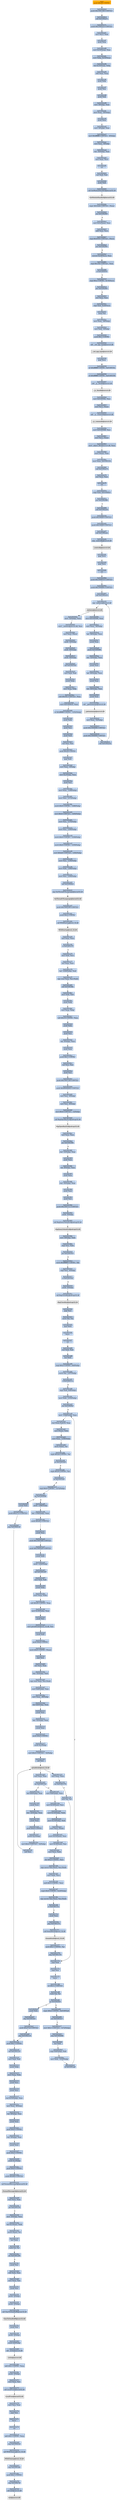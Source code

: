 digraph G {
node[shape=rectangle,style=filled,fillcolor=lightsteelblue,color=lightsteelblue]
bgcolor="transparent"
a0x010028c6pushl_0x28UINT8[label="start\npushl $0x28<UINT8>",color="lightgrey",fillcolor="orange"];
a0x010028c8pushl_0x1001160UINT32[label="0x010028c8\npushl $0x1001160<UINT32>"];
a0x010028cdcall_0x01002a7c[label="0x010028cd\ncall 0x01002a7c"];
a0x01002a7cpushl_0x1002aceUINT32[label="0x01002a7c\npushl $0x1002ace<UINT32>"];
a0x01002a81movl_fs_0_eax[label="0x01002a81\nmovl %fs:0, %eax"];
a0x01002a87pushl_eax[label="0x01002a87\npushl %eax"];
a0x01002a88movl_0x10esp__eax[label="0x01002a88\nmovl 0x10(%esp), %eax"];
a0x01002a8cmovl_ebp_0x10esp_[label="0x01002a8c\nmovl %ebp, 0x10(%esp)"];
a0x01002a90leal_0x10esp__ebp[label="0x01002a90\nleal 0x10(%esp), %ebp"];
a0x01002a94subl_eax_esp[label="0x01002a94\nsubl %eax, %esp"];
a0x01002a96pushl_ebx[label="0x01002a96\npushl %ebx"];
a0x01002a97pushl_esi[label="0x01002a97\npushl %esi"];
a0x01002a98pushl_edi[label="0x01002a98\npushl %edi"];
a0x01002a99movl__8ebp__eax[label="0x01002a99\nmovl -8(%ebp), %eax"];
a0x01002a9cmovl_esp__24ebp_[label="0x01002a9c\nmovl %esp, -24(%ebp)"];
a0x01002a9fpushl_eax[label="0x01002a9f\npushl %eax"];
a0x01002aa0movl__4ebp__eax[label="0x01002aa0\nmovl -4(%ebp), %eax"];
a0x01002aa3movl_0xffffffffUINT32__4ebp_[label="0x01002aa3\nmovl $0xffffffff<UINT32>, -4(%ebp)"];
a0x01002aaamovl_eax__8ebp_[label="0x01002aaa\nmovl %eax, -8(%ebp)"];
a0x01002aadleal__16ebp__eax[label="0x01002aad\nleal -16(%ebp), %eax"];
a0x01002ab0movl_eax_fs_0[label="0x01002ab0\nmovl %eax, %fs:0"];
a0x01002ab6ret[label="0x01002ab6\nret"];
a0x010028d2xorl_edi_edi[label="0x010028d2\nxorl %edi, %edi"];
a0x010028d4pushl_edi[label="0x010028d4\npushl %edi"];
a0x010028d5call_GetModuleHandleA_kernel32_dll[label="0x010028d5\ncall GetModuleHandleA@kernel32.dll"];
GetModuleHandleA_kernel32_dll[label="GetModuleHandleA@kernel32.dll",color="lightgrey",fillcolor="lightgrey"];
a0x010028dbcmpw_0x5a4dUINT16_eax_[label="0x010028db\ncmpw $0x5a4d<UINT16>, (%eax)"];
a0x010028e0jne_0x01002901[label="0x010028e0\njne 0x01002901"];
a0x010028e2movl_0x3ceax__ecx[label="0x010028e2\nmovl 0x3c(%eax), %ecx"];
a0x010028e5addl_eax_ecx[label="0x010028e5\naddl %eax, %ecx"];
a0x010028e7cmpl_0x4550UINT32_ecx_[label="0x010028e7\ncmpl $0x4550<UINT32>, (%ecx)"];
a0x010028edjne_0x01002901[label="0x010028ed\njne 0x01002901"];
a0x010028efmovzwl_0x18ecx__eax[label="0x010028ef\nmovzwl 0x18(%ecx), %eax"];
a0x010028f3cmpl_0x10bUINT32_eax[label="0x010028f3\ncmpl $0x10b<UINT32>, %eax"];
a0x010028f8je_0x01002919[label="0x010028f8\nje 0x01002919"];
a0x01002919cmpl_0xeUINT8_0x74ecx_[label="0x01002919\ncmpl $0xe<UINT8>, 0x74(%ecx)"];
a0x0100291djbe_0x01002901[label="0x0100291d\njbe 0x01002901"];
a0x0100291fxorl_eax_eax[label="0x0100291f\nxorl %eax, %eax"];
a0x01002921cmpl_edi_0xe8ecx_[label="0x01002921\ncmpl %edi, 0xe8(%ecx)"];
a0x01002927setne_al[label="0x01002927\nsetne %al"];
a0x0100292amovl_eax__28ebp_[label="0x0100292a\nmovl %eax, -28(%ebp)"];
a0x0100292dmovl_edi__4ebp_[label="0x0100292d\nmovl %edi, -4(%ebp)"];
a0x01002930pushl_0x1UINT8[label="0x01002930\npushl $0x1<UINT8>"];
a0x01002932call___set_app_type_msvcrt_dll[label="0x01002932\ncall __set_app_type@msvcrt.dll"];
a__set_app_type_msvcrt_dll[label="__set_app_type@msvcrt.dll",color="lightgrey",fillcolor="lightgrey"];
a0x01002938popl_ecx[label="0x01002938\npopl %ecx"];
a0x01002939orl_0xffffffffUINT8_0x0100534c[label="0x01002939\norl $0xffffffff<UINT8>, 0x0100534c"];
a0x01002940orl_0xffffffffUINT8_0x01005350[label="0x01002940\norl $0xffffffff<UINT8>, 0x01005350"];
a0x01002947call___p__fmode_msvcrt_dll[label="0x01002947\ncall __p__fmode@msvcrt.dll"];
a__p__fmode_msvcrt_dll[label="__p__fmode@msvcrt.dll",color="lightgrey",fillcolor="lightgrey"];
a0x0100294dmovl_0x010050fc_ecx[label="0x0100294d\nmovl 0x010050fc, %ecx"];
a0x01002953movl_ecx_eax_[label="0x01002953\nmovl %ecx, (%eax)"];
a0x01002955call___p__commode_msvcrt_dll[label="0x01002955\ncall __p__commode@msvcrt.dll"];
a__p__commode_msvcrt_dll[label="__p__commode@msvcrt.dll",color="lightgrey",fillcolor="lightgrey"];
a0x0100295bmovl_0x010050f8_ecx[label="0x0100295b\nmovl 0x010050f8, %ecx"];
a0x01002961movl_ecx_eax_[label="0x01002961\nmovl %ecx, (%eax)"];
a0x01002963movl__adjust_fdiv_msvcrt_dll_eax[label="0x01002963\nmovl _adjust_fdiv@msvcrt.dll, %eax"];
a0x01002968movl_eax__eax[label="0x01002968\nmovl (%eax), %eax"];
a0x0100296amovl_eax_0x01005354[label="0x0100296a\nmovl %eax, 0x01005354"];
a0x0100296fcall_0x01002a74[label="0x0100296f\ncall 0x01002a74"];
a0x01002a74xorl_eax_eax[label="0x01002a74\nxorl %eax, %eax"];
a0x01002a76ret[label="0x01002a76\nret"];
a0x01002974cmpl_edi_0x010040c4[label="0x01002974\ncmpl %edi, 0x010040c4"];
a0x0100297ajne_0x01002988[label="0x0100297a\njne 0x01002988"];
a0x01002988call_0x01002a5d[label="0x01002988\ncall 0x01002a5d"];
a0x01002a5dpushl_0x30000UINT32[label="0x01002a5d\npushl $0x30000<UINT32>"];
a0x01002a62pushl_0x10000UINT32[label="0x01002a62\npushl $0x10000<UINT32>"];
a0x01002a67call_0x01002ada[label="0x01002a67\ncall 0x01002ada"];
a0x01002adajmp__controlfp_msvcrt_dll[label="0x01002ada\njmp _controlfp@msvcrt.dll"];
a_controlfp_msvcrt_dll[label="_controlfp@msvcrt.dll",color="lightgrey",fillcolor="lightgrey"];
a0x01002a6cpopl_ecx[label="0x01002a6c\npopl %ecx"];
a0x01002a6dpopl_ecx[label="0x01002a6d\npopl %ecx"];
a0x01002a6eret[label="0x01002a6e\nret"];
a0x0100298dpushl_0x1004010UINT32[label="0x0100298d\npushl $0x1004010<UINT32>"];
a0x01002992pushl_0x100400cUINT32[label="0x01002992\npushl $0x100400c<UINT32>"];
a0x01002997call_0x01002a52[label="0x01002997\ncall 0x01002a52"];
a0x01002a52jmp__initterm_msvcrt_dll[label="0x01002a52\njmp _initterm@msvcrt.dll"];
a_initterm_msvcrt_dll[label="_initterm@msvcrt.dll",color="lightgrey",fillcolor="lightgrey"];
a0x0100299cmovl_0x010050f4_eax[label="0x0100299c\nmovl 0x010050f4, %eax"];
a0x010029a1movl_eax__36ebp_[label="0x010029a1\nmovl %eax, -36(%ebp)"];
a0x010029a4leal__36ebp__eax[label="0x010029a4\nleal -36(%ebp), %eax"];
a0x010029a7pushl_eax[label="0x010029a7\npushl %eax"];
a0x010029a8pushl_0x010050f0[label="0x010029a8\npushl 0x010050f0"];
a0x010029aeleal__32ebp__eax[label="0x010029ae\nleal -32(%ebp), %eax"];
a0x010029b1pushl_eax[label="0x010029b1\npushl %eax"];
a0x010029b2leal__40ebp__eax[label="0x010029b2\nleal -40(%ebp), %eax"];
a0x010029b5pushl_eax[label="0x010029b5\npushl %eax"];
a0x010029b6leal__44ebp__eax[label="0x010029b6\nleal -44(%ebp), %eax"];
a0x010029b9pushl_eax[label="0x010029b9\npushl %eax"];
a0x010029bacall___getmainargs_msvcrt_dll[label="0x010029ba\ncall __getmainargs@msvcrt.dll"];
a__getmainargs_msvcrt_dll[label="__getmainargs@msvcrt.dll",color="lightgrey",fillcolor="lightgrey"];
a0x010029c0movl_eax__52ebp_[label="0x010029c0\nmovl %eax, -52(%ebp)"];
a0x010029c3pushl_0x1004008UINT32[label="0x010029c3\npushl $0x1004008<UINT32>"];
a0x010029c8pushl_0x1004000UINT32[label="0x010029c8\npushl $0x1004000<UINT32>"];
a0x010029cdcall_0x01002a52[label="0x010029cd\ncall 0x01002a52"];
a0x010029d2movl__32ebp__eax[label="0x010029d2\nmovl -32(%ebp), %eax"];
a0x010029d5movl___initenv_msvcrt_dll_ecx[label="0x010029d5\nmovl __initenv@msvcrt.dll, %ecx"];
a0x010029dbmovl_eax_ecx_[label="0x010029db\nmovl %eax, (%ecx)"];
a0x010029ddpushl__32ebp_[label="0x010029dd\npushl -32(%ebp)"];
a0x010029e0pushl__40ebp_[label="0x010029e0\npushl -40(%ebp)"];
a0x010029e3pushl__44ebp_[label="0x010029e3\npushl -44(%ebp)"];
a0x010029e6call_0x010019c9[label="0x010029e6\ncall 0x010019c9"];
a0x010019c9movl_edi_edi[label="0x010019c9\nmovl %edi, %edi"];
a0x010019cbpushl_ebp[label="0x010019cb\npushl %ebp"];
a0x010019ccmovl_esp_ebp[label="0x010019cc\nmovl %esp, %ebp"];
a0x010019cesubl_0x50cUINT32_esp[label="0x010019ce\nsubl $0x50c<UINT32>, %esp"];
a0x010019d4movl_0x010040c0_eax[label="0x010019d4\nmovl 0x010040c0, %eax"];
a0x010019d9orl_0xffffffffUINT8__1252ebp_[label="0x010019d9\norl $0xffffffff<UINT8>, -1252(%ebp)"];
a0x010019e0pushl_ebx[label="0x010019e0\npushl %ebx"];
a0x010019e1pushl_esi[label="0x010019e1\npushl %esi"];
a0x010019e2pushl_edi[label="0x010019e2\npushl %edi"];
a0x010019e3xorl_esi_esi[label="0x010019e3\nxorl %esi, %esi"];
a0x010019e5pushl_0x20UINT8[label="0x010019e5\npushl $0x20<UINT8>"];
a0x010019e7popl_edi[label="0x010019e7\npopl %edi"];
a0x010019e8movl_eax__4ebp_[label="0x010019e8\nmovl %eax, -4(%ebp)"];
a0x010019ebmovl_0xcebp__eax[label="0x010019eb\nmovl 0xc(%ebp), %eax"];
a0x010019eepushl_esi[label="0x010019ee\npushl %esi"];
a0x010019efmovl_eax__1248ebp_[label="0x010019ef\nmovl %eax, -1248(%ebp)"];
a0x010019f5movl_esi__1272ebp_[label="0x010019f5\nmovl %esi, -1272(%ebp)"];
a0x010019fbmovb_0x0UINT8__1288ebp_[label="0x010019fb\nmovb $0x0<UINT8>, -1288(%ebp)"];
a0x01001a02movl_0x4UINT32__1264ebp_[label="0x01001a02\nmovl $0x4<UINT32>, -1264(%ebp)"];
a0x01001a0cmovl_esi__1276ebp_[label="0x01001a0c\nmovl %esi, -1276(%ebp)"];
a0x01001a12movl_esi__1240ebp_[label="0x01001a12\nmovl %esi, -1240(%ebp)"];
a0x01001a18movb_0x0UINT8__1258ebp_[label="0x01001a18\nmovb $0x0<UINT8>, -1258(%ebp)"];
a0x01001a1fmovb_0x0UINT8__1259ebp_[label="0x01001a1f\nmovb $0x0<UINT8>, -1259(%ebp)"];
a0x01001a26movl_0xfa0UINT32__1292ebp_[label="0x01001a26\nmovl $0xfa0<UINT32>, -1292(%ebp)"];
a0x01001a30movl_esi__1236ebp_[label="0x01001a30\nmovl %esi, -1236(%ebp)"];
a0x01001a36movl_edi__1268ebp_[label="0x01001a36\nmovl %edi, -1268(%ebp)"];
a0x01001a3cmovl_esi__1244ebp_[label="0x01001a3c\nmovl %esi, -1244(%ebp)"];
a0x01001a42call_0x01002b22[label="0x01001a42\ncall 0x01002b22"];
a0x01002b22jmp_SetThreadUILanguage_kernel32_dll[label="0x01002b22\njmp SetThreadUILanguage@kernel32.dll"];
SetThreadUILanguage_kernel32_dll[label="SetThreadUILanguage@kernel32.dll",color="lightgrey",fillcolor="lightgrey"];
a0x01001a47pushl_0x1005100UINT32[label="0x01001a47\npushl $0x1005100<UINT32>"];
a0x01001a4cpushl_0x2UINT8[label="0x01001a4c\npushl $0x2<UINT8>"];
a0x01001a4ecall_WSAStartup_ws2_32_dll[label="0x01001a4e\ncall WSAStartup@ws2_32.dll"];
WSAStartup_ws2_32_dll[label="WSAStartup@ws2_32.dll",color="lightgrey",fillcolor="lightgrey"];
a0x01001a54testl_eax_eax[label="0x01001a54\ntestl %eax, %eax"];
a0x01001a56je_0x01001a75[label="0x01001a56\nje 0x01001a75"];
a0x01001a75movl_edi_ecx[label="0x01001a75\nmovl %edi, %ecx"];
a0x01001a77xorl_eax_eax[label="0x01001a77\nxorl %eax, %eax"];
a0x01001a79leal__1228ebp__edi[label="0x01001a79\nleal -1228(%ebp), %edi"];
a0x01001a7frepz_stosl_eax_es_edi_[label="0x01001a7f\nrepz stosl %eax, %es:(%edi)"];
a0x01001a81call_0x010018bc[label="0x01001a81\ncall 0x010018bc"];
a0x010018bcmovl_edi_edi[label="0x010018bc\nmovl %edi, %edi"];
a0x010018bepushl_ebp[label="0x010018be\npushl %ebp"];
a0x010018bfmovl_esp_ebp[label="0x010018bf\nmovl %esp, %ebp"];
a0x010018c1subl_0x10UINT8_esp[label="0x010018c1\nsubl $0x10<UINT8>, %esp"];
a0x010018c4pushl_ebx[label="0x010018c4\npushl %ebx"];
a0x010018c5pushl_esi[label="0x010018c5\npushl %esi"];
a0x010018c6leal__4ebp__eax[label="0x010018c6\nleal -4(%ebp), %eax"];
a0x010018c9pushl_eax[label="0x010018c9\npushl %eax"];
a0x010018capushl_0x1UINT8[label="0x010018ca\npushl $0x1<UINT8>"];
a0x010018ccxorl_esi_esi[label="0x010018cc\nxorl %esi, %esi"];
a0x010018cepushl_esi[label="0x010018ce\npushl %esi"];
a0x010018cfpushl_0x1001128UINT32[label="0x010018cf\npushl $0x1001128<UINT32>"];
a0x010018d4pushl_0x80000002UINT32[label="0x010018d4\npushl $0x80000002<UINT32>"];
a0x010018d9movl_esi__4ebp_[label="0x010018d9\nmovl %esi, -4(%ebp)"];
a0x010018dcmovl_esi__8ebp_[label="0x010018dc\nmovl %esi, -8(%ebp)"];
a0x010018dfmovl_0x4UINT32__12ebp_[label="0x010018df\nmovl $0x4<UINT32>, -12(%ebp)"];
a0x010018e6call_RegOpenKeyExA_advapi32_dll[label="0x010018e6\ncall RegOpenKeyExA@advapi32.dll"];
RegOpenKeyExA_advapi32_dll[label="RegOpenKeyExA@advapi32.dll",color="lightgrey",fillcolor="lightgrey"];
a0x010018ectestl_eax_eax[label="0x010018ec\ntestl %eax, %eax"];
a0x010018eejne_0x0100190b[label="0x010018ee\njne 0x0100190b"];
a0x010018f0leal__12ebp__eax[label="0x010018f0\nleal -12(%ebp), %eax"];
a0x010018f3pushl_eax[label="0x010018f3\npushl %eax"];
a0x010018f4leal__8ebp__eax[label="0x010018f4\nleal -8(%ebp), %eax"];
a0x010018f7pushl_eax[label="0x010018f7\npushl %eax"];
a0x010018f8leal__16ebp__eax[label="0x010018f8\nleal -16(%ebp), %eax"];
a0x010018fbpushl_eax[label="0x010018fb\npushl %eax"];
a0x010018fcpushl_esi[label="0x010018fc\npushl %esi"];
a0x010018fdpushl_0x100111cUINT32[label="0x010018fd\npushl $0x100111c<UINT32>"];
a0x01001902pushl__4ebp_[label="0x01001902\npushl -4(%ebp)"];
a0x01001905call_RegQueryValueExA_advapi32_dll[label="0x01001905\ncall RegQueryValueExA@advapi32.dll"];
RegQueryValueExA_advapi32_dll[label="RegQueryValueExA@advapi32.dll",color="lightgrey",fillcolor="lightgrey"];
a0x0100190bmovl__8ebp__ebx[label="0x0100190b\nmovl -8(%ebp), %ebx"];
a0x0100190ecmpl_esi_ebx[label="0x0100190e\ncmpl %esi, %ebx"];
a0x01001910jne_0x01001914[label="0x01001910\njne 0x01001914"];
a0x01001912movb_0xffffff80UINT8_bl[label="0x01001912\nmovb $0xffffff80<UINT8>, %bl"];
a0x01001914cmpl_esi__4ebp_[label="0x01001914\ncmpl %esi, -4(%ebp)"];
a0x01001917je_0x01001922[label="0x01001917\nje 0x01001922"];
a0x01001919pushl__4ebp_[label="0x01001919\npushl -4(%ebp)"];
a0x0100191ccall_RegCloseKey_advapi32_dll[label="0x0100191c\ncall RegCloseKey@advapi32.dll"];
RegCloseKey_advapi32_dll[label="RegCloseKey@advapi32.dll",color="lightgrey",fillcolor="lightgrey"];
a0x01001922popl_esi[label="0x01001922\npopl %esi"];
a0x01001923movb_bl_al[label="0x01001923\nmovb %bl, %al"];
a0x01001925popl_ebx[label="0x01001925\npopl %ebx"];
a0x01001926leave_[label="0x01001926\nleave "];
a0x01001927ret[label="0x01001927\nret"];
a0x01001a86xorl_edi_edi[label="0x01001a86\nxorl %edi, %edi"];
a0x01001a88incl_edi[label="0x01001a88\nincl %edi"];
a0x01001a89cmpl_0x2UINT8_0x8ebp_[label="0x01001a89\ncmpl $0x2<UINT8>, 0x8(%ebp)"];
a0x01001a8dmovb_al__1257ebp_[label="0x01001a8d\nmovb %al, -1257(%ebp)"];
a0x01001a93jl_0x0100211a[label="0x01001a93\njl 0x0100211a"];
a0x01001a99cmpl_edi_0x8ebp_[label="0x01001a99\ncmpl %edi, 0x8(%ebp)"];
a0x01001a9cmovl_edi__1232ebp_[label="0x01001a9c\nmovl %edi, -1232(%ebp)"];
a0x01001aa2jbe_0x010020cf[label="0x01001aa2\njbe 0x010020cf"];
a0x01001aa8movl__1248ebp__eax[label="0x01001aa8\nmovl -1248(%ebp), %eax"];
a0x01001aaeleal_eaxedi4__eax[label="0x01001aae\nleal (%eax,%edi,4), %eax"];
a0x01001ab1movl_eax__ebx[label="0x01001ab1\nmovl (%eax), %ebx"];
a0x01001ab3movl_eax__1256ebp_[label="0x01001ab3\nmovl %eax, -1256(%ebp)"];
a0x01001ab9movb_ebx__al[label="0x01001ab9\nmovb (%ebx), %al"];
a0x01001abbcmpb_0x2dUINT8_al[label="0x01001abb\ncmpb $0x2d<UINT8>, %al"];
a0x01001abdje_0x01001b26[label="0x01001abd\nje 0x01001b26"];
a0x01001abfcmpb_0x2fUINT8_al[label="0x01001abf\ncmpb $0x2f<UINT8>, %al"];
a0x01001ac1je_0x01001b26[label="0x01001ac1\nje 0x01001b26"];
a0x01001ac3cmpl_0x0UINT8__1272ebp_[label="0x01001ac3\ncmpl $0x0<UINT8>, -1272(%ebp)"];
a0x01001acajne_0x010020d9[label="0x01001aca\njne 0x010020d9"];
a0x01001ad0pushl__1288ebp_[label="0x01001ad0\npushl -1288(%ebp)"];
a0x01001ad6leal__1100ebp__eax[label="0x01001ad6\nleal -1100(%ebp), %eax"];
a0x01001adcpushl_0x401UINT32[label="0x01001adc\npushl $0x401<UINT32>"];
a0x01001ae1pushl_eax[label="0x01001ae1\npushl %eax"];
a0x01001ae2pushl_0x1005348UINT32[label="0x01001ae2\npushl $0x1005348<UINT32>"];
a0x01001ae7pushl_0x10052a0UINT32[label="0x01001ae7\npushl $0x10052a0<UINT32>"];
a0x01001aecpushl_ebx[label="0x01001aec\npushl %ebx"];
a0x01001aedpushl__1244ebp_[label="0x01001aed\npushl -1244(%ebp)"];
a0x01001af3call_0x01001297[label="0x01001af3\ncall 0x01001297"];
a0x01001297movl_edi_edi[label="0x01001297\nmovl %edi, %edi"];
a0x01001299pushl_ebp[label="0x01001299\npushl %ebp"];
a0x0100129amovl_esp_ebp[label="0x0100129a\nmovl %esp, %ebp"];
a0x0100129csubl_0x20UINT8_esp[label="0x0100129c\nsubl $0x20<UINT8>, %esp"];
a0x0100129fmovl_0x18ebp__eax[label="0x0100129f\nmovl 0x18(%ebp), %eax"];
a0x010012a2pushl_esi[label="0x010012a2\npushl %esi"];
a0x010012a3movl_getaddrinfo_ws2_32_dll_esi[label="0x010012a3\nmovl getaddrinfo@ws2_32.dll, %esi"];
a0x010012a9pushl_edi[label="0x010012a9\npushl %edi"];
a0x010012aapushl_0x8UINT8[label="0x010012aa\npushl $0x8<UINT8>"];
a0x010012acmovb_0x0UINT8_eax_[label="0x010012ac\nmovb $0x0<UINT8>, (%eax)"];
a0x010012afpopl_ecx[label="0x010012af\npopl %ecx"];
a0x010012b0xorl_eax_eax[label="0x010012b0\nxorl %eax, %eax"];
a0x010012b2leal__32ebp__edi[label="0x010012b2\nleal -32(%ebp), %edi"];
a0x010012b5repz_stosl_eax_es_edi_[label="0x010012b5\nrepz stosl %eax, %es:(%edi)"];
a0x010012b7movl_0x8ebp__eax[label="0x010012b7\nmovl 0x8(%ebp), %eax"];
a0x010012bamovl_eax__28ebp_[label="0x010012ba\nmovl %eax, -28(%ebp)"];
a0x010012bdleal_0x8ebp__eax[label="0x010012bd\nleal 0x8(%ebp), %eax"];
a0x010012c0pushl_eax[label="0x010012c0\npushl %eax"];
a0x010012c1leal__32ebp__eax[label="0x010012c1\nleal -32(%ebp), %eax"];
a0x010012c4pushl_eax[label="0x010012c4\npushl %eax"];
a0x010012c5pushl_0x0UINT8[label="0x010012c5\npushl $0x0<UINT8>"];
a0x010012c7pushl_0xcebp_[label="0x010012c7\npushl 0xc(%ebp)"];
a0x010012camovl_0x4UINT32__32ebp_[label="0x010012ca\nmovl $0x4<UINT32>, -32(%ebp)"];
a0x010012d1call_esi[label="0x010012d1\ncall %esi"];
getaddrinfo_ws2_32_dll[label="getaddrinfo@ws2_32.dll",color="lightgrey",fillcolor="lightgrey"];
a0x010012d3testl_eax_eax[label="0x010012d3\ntestl %eax, %eax"];
a0x010012d5jne_0x0100131d[label="0x010012d5\njne 0x0100131d"];
a0x010012d7movl_0x8ebp__eax[label="0x010012d7\nmovl 0x8(%ebp), %eax"];
a0x0100131dleal_0x8ebp__eax[label="0x0100131d\nleal 0x8(%ebp), %eax"];
a0x01001320pushl_eax[label="0x01001320\npushl %eax"];
a0x01001321leal__32ebp__eax[label="0x01001321\nleal -32(%ebp), %eax"];
a0x01001324pushl_eax[label="0x01001324\npushl %eax"];
a0x01001325pushl_0x0UINT8[label="0x01001325\npushl $0x0<UINT8>"];
a0x01001327pushl_0xcebp_[label="0x01001327\npushl 0xc(%ebp)"];
a0x0100132amovl_0x2UINT32__32ebp_[label="0x0100132a\nmovl $0x2<UINT32>, -32(%ebp)"];
a0x01001331call_esi[label="0x01001331\ncall %esi"];
a0x01001333testl_eax_eax[label="0x01001333\ntestl %eax, %eax"];
a0x01001335jne_0x0100137b[label="0x01001335\njne 0x0100137b"];
a0x0100137bxorb_al_al[label="0x0100137b\nxorb %al, %al"];
a0x0100137dpopl_edi[label="0x0100137d\npopl %edi"];
a0x0100137epopl_esi[label="0x0100137e\npopl %esi"];
a0x0100137fleave_[label="0x0100137f\nleave "];
a0x01001380ret_0x1cUINT16[label="0x01001380\nret $0x1c<UINT16>"];
a0x01001af8testb_al_al[label="0x01001af8\ntestb %al, %al"];
a0x01001afaje_0x010020e4[label="0x01001afa\nje 0x010020e4"];
a0x010020e4pushl_ebx[label="0x010020e4\npushl %ebx"];
a0x010020e5jmp_0x01001be1[label="0x010020e5\njmp 0x01001be1"];
a0x01001be1pushl_0x271dUINT32[label="0x01001be1\npushl $0x271d<UINT32>"];
a0x01001be6jmp_0x010021c6[label="0x01001be6\njmp 0x010021c6"];
a0x010021c6pushl_0x1UINT8[label="0x010021c6\npushl $0x1<UINT8>"];
a0x010021c8call_0x01001210[label="0x010021c8\ncall 0x01001210"];
a0x01001210movl_edi_edi[label="0x01001210\nmovl %edi, %edi"];
a0x01001212pushl_ebp[label="0x01001212\npushl %ebp"];
a0x01001213movl_esp_ebp[label="0x01001213\nmovl %esp, %ebp"];
a0x01001215pushl_ecx[label="0x01001215\npushl %ecx"];
a0x01001216pushl_ecx[label="0x01001216\npushl %ecx"];
a0x01001217leal_0x10ebp__eax[label="0x01001217\nleal 0x10(%ebp), %eax"];
a0x0100121amovl_eax__8ebp_[label="0x0100121a\nmovl %eax, -8(%ebp)"];
a0x0100121dleal__8ebp__eax[label="0x0100121d\nleal -8(%ebp), %eax"];
a0x01001220pushl_eax[label="0x01001220\npushl %eax"];
a0x01001221pushl_0x0UINT8[label="0x01001221\npushl $0x0<UINT8>"];
a0x01001223leal__4ebp__eax[label="0x01001223\nleal -4(%ebp), %eax"];
a0x01001226pushl_eax[label="0x01001226\npushl %eax"];
a0x01001227pushl_0x0UINT8[label="0x01001227\npushl $0x0<UINT8>"];
a0x01001229pushl_0xcebp_[label="0x01001229\npushl 0xc(%ebp)"];
a0x0100122cpushl_0x0UINT8[label="0x0100122c\npushl $0x0<UINT8>"];
a0x0100122epushl_0x900UINT32[label="0x0100122e\npushl $0x900<UINT32>"];
a0x01001233call_FormatMessageA_kernel32_dll[label="0x01001233\ncall FormatMessageA@kernel32.dll"];
FormatMessageA_kernel32_dll[label="FormatMessageA@kernel32.dll",color="lightgrey",fillcolor="lightgrey"];
a0x01001239testl_eax_eax[label="0x01001239\ntestl %eax, %eax"];
a0x0100123bjne_0x0100123f[label="0x0100123b\njne 0x0100123f"];
a0x0100123fmovl__4ebp__eax[label="0x0100123f\nmovl -4(%ebp), %eax"];
a0x01001242leal_0x1eax__edx[label="0x01001242\nleal 0x1(%eax), %edx"];
a0x01001245movb_eax__cl[label="0x01001245\nmovb (%eax), %cl"];
a0x01001247incl_eax[label="0x01001247\nincl %eax"];
a0x01001248testb_cl_cl[label="0x01001248\ntestb %cl, %cl"];
a0x0100124ajne_0x01001245[label="0x0100124a\njne 0x01001245"];
a0x0100124cpushl_esi[label="0x0100124c\npushl %esi"];
a0x0100124dsubl_edx_eax[label="0x0100124d\nsubl %edx, %eax"];
a0x0100124fmovl_eax_esi[label="0x0100124f\nmovl %eax, %esi"];
a0x01001251pushl_esi[label="0x01001251\npushl %esi"];
a0x01001252pushl__4ebp_[label="0x01001252\npushl -4(%ebp)"];
a0x01001255pushl__4ebp_[label="0x01001255\npushl -4(%ebp)"];
a0x01001258call_CharToOemBuffA_user32_dll[label="0x01001258\ncall CharToOemBuffA@user32.dll"];
CharToOemBuffA_user32_dll[label="CharToOemBuffA@user32.dll",color="lightgrey",fillcolor="lightgrey"];
a0x0100125epushl_esi[label="0x0100125e\npushl %esi"];
a0x0100125fpushl__4ebp_[label="0x0100125f\npushl -4(%ebp)"];
a0x01001262pushl_0x8ebp_[label="0x01001262\npushl 0x8(%ebp)"];
a0x01001265call__write_msvcrt_dll[label="0x01001265\ncall _write@msvcrt.dll"];
a_write_msvcrt_dll[label="_write@msvcrt.dll",color="lightgrey",fillcolor="lightgrey"];
a0x0100126baddl_0xcUINT8_esp[label="0x0100126b\naddl $0xc<UINT8>, %esp"];
a0x0100126epushl__4ebp_[label="0x0100126e\npushl -4(%ebp)"];
a0x01001271movl_eax_esi[label="0x01001271\nmovl %eax, %esi"];
a0x01001273call_LocalFree_kernel32_dll[label="0x01001273\ncall LocalFree@kernel32.dll"];
LocalFree_kernel32_dll[label="LocalFree@kernel32.dll",color="lightgrey",fillcolor="lightgrey"];
a0x01001279movl_esi_eax[label="0x01001279\nmovl %esi, %eax"];
a0x0100127bpopl_esi[label="0x0100127b\npopl %esi"];
a0x0100127cleave_[label="0x0100127c\nleave "];
a0x0100127dret[label="0x0100127d\nret"];
a0x010021cdaddl_0xcUINT8_esp[label="0x010021cd\naddl $0xc<UINT8>, %esp"];
a0x010021d0jmp_0x0100223d[label="0x010021d0\njmp 0x0100223d"];
a0x0100223dcall_WSACleanup_ws2_32_dll[label="0x0100223d\ncall WSACleanup@ws2_32.dll"];
WSACleanup_ws2_32_dll[label="WSACleanup@ws2_32.dll",color="lightgrey",fillcolor="lightgrey"];
a0x01002243jmp_0x01001a6e[label="0x01002243\njmp 0x01001a6e"];
a0x01001a6epushl_0x1UINT8[label="0x01001a6e\npushl $0x1<UINT8>"];
a0x01001a70jmp_0x0100272f[label="0x01001a70\njmp 0x0100272f"];
a0x0100272fcall_exit_msvcrt_dll[label="0x0100272f\ncall exit@msvcrt.dll"];
exit_msvcrt_dll[label="exit@msvcrt.dll",color="lightgrey",fillcolor="lightgrey"];
a0x010012damovl_0x10eax__ecx[label="0x010012da\nmovl 0x10(%eax), %ecx"];
a0x010012ddmovl_0x14ebp__edx[label="0x010012dd\nmovl 0x14(%ebp), %edx"];
a0x010012e0movl_0x10ebp__edi[label="0x010012e0\nmovl 0x10(%ebp), %edi"];
a0x010012e3movl_ecx_edx_[label="0x010012e3\nmovl %ecx, (%edx)"];
a0x010012e5movl_0x10eax__ecx[label="0x010012e5\nmovl 0x10(%eax), %ecx"];
a0x010012e8movl_0x18eax__esi[label="0x010012e8\nmovl 0x18(%eax), %esi"];
a0x010012ebmovl_ecx_edx[label="0x010012eb\nmovl %ecx, %edx"];
a0x010012edshrl_0x2UINT8_ecx[label="0x010012ed\nshrl $0x2<UINT8>, %ecx"];
a0x010012f0repz_movsl_ds_esi__es_edi_[label="0x010012f0\nrepz movsl %ds:(%esi), %es:(%edi)"];
a0x010012f2movl_edx_ecx[label="0x010012f2\nmovl %edx, %ecx"];
a0x010012f4andl_0x3UINT8_ecx[label="0x010012f4\nandl $0x3<UINT8>, %ecx"];
a0x010012f7cmpb_0x0UINT8_0x20ebp_[label="0x010012f7\ncmpb $0x0<UINT8>, 0x20(%ebp)"];
a0x010012fbrepz_movsb_ds_esi__es_edi_[label="0x010012fb\nrepz movsb %ds:(%esi), %es:(%edi)"];
a0x010012fdje_0x0100131a[label="0x010012fd\nje 0x0100131a"];
a0x0100131apushl_eax[label="0x0100131a\npushl %eax"];
a0x0100131bjmp_0x01001371[label="0x0100131b\njmp 0x01001371"];
a0x01001371call_freeaddrinfo_ws2_32_dll[label="0x01001371\ncall freeaddrinfo@ws2_32.dll"];
freeaddrinfo_ws2_32_dll[label="freeaddrinfo@ws2_32.dll",color="lightgrey",fillcolor="lightgrey"];
a0x01001377movb_0x1UINT8_al[label="0x01001377\nmovb $0x1<UINT8>, %al"];
a0x01001379jmp_0x0100137d[label="0x01001379\njmp 0x0100137d"];
a0x01001b00cmpw_0x2UINT8_0x010052a0[label="0x01001b00\ncmpw $0x2<UINT8>, 0x010052a0"];
a0x01001b08jne_0x01001b17[label="0x01001b08\njne 0x01001b17"];
a0x01001b17movl_0x1UINT32__1272ebp_[label="0x01001b17\nmovl $0x1<UINT32>, -1272(%ebp)"];
a0x01001b21jmp_0x010020b6[label="0x01001b21\njmp 0x010020b6"];
a0x010020b6incl_edi[label="0x010020b6\nincl %edi"];
a0x010020b7cmpl_0x8ebp__edi[label="0x010020b7\ncmpl 0x8(%ebp), %edi"];
a0x010020bamovl_edi__1232ebp_[label="0x010020ba\nmovl %edi, -1232(%ebp)"];
a0x010020c0jb_0x01001aa8[label="0x010020c0\njb 0x01001aa8"];
a0x010020d9pushl_ebx[label="0x010020d9\npushl %ebx"];
a0x010020dapushl_0x271cUINT32[label="0x010020da\npushl $0x271c<UINT32>"];
a0x010020dfjmp_0x010021c6[label="0x010020df\njmp 0x010021c6"];
a0x010028c6pushl_0x28UINT8 -> a0x010028c8pushl_0x1001160UINT32 [color="#000000"];
a0x010028c8pushl_0x1001160UINT32 -> a0x010028cdcall_0x01002a7c [color="#000000"];
a0x010028cdcall_0x01002a7c -> a0x01002a7cpushl_0x1002aceUINT32 [color="#000000"];
a0x01002a7cpushl_0x1002aceUINT32 -> a0x01002a81movl_fs_0_eax [color="#000000"];
a0x01002a81movl_fs_0_eax -> a0x01002a87pushl_eax [color="#000000"];
a0x01002a87pushl_eax -> a0x01002a88movl_0x10esp__eax [color="#000000"];
a0x01002a88movl_0x10esp__eax -> a0x01002a8cmovl_ebp_0x10esp_ [color="#000000"];
a0x01002a8cmovl_ebp_0x10esp_ -> a0x01002a90leal_0x10esp__ebp [color="#000000"];
a0x01002a90leal_0x10esp__ebp -> a0x01002a94subl_eax_esp [color="#000000"];
a0x01002a94subl_eax_esp -> a0x01002a96pushl_ebx [color="#000000"];
a0x01002a96pushl_ebx -> a0x01002a97pushl_esi [color="#000000"];
a0x01002a97pushl_esi -> a0x01002a98pushl_edi [color="#000000"];
a0x01002a98pushl_edi -> a0x01002a99movl__8ebp__eax [color="#000000"];
a0x01002a99movl__8ebp__eax -> a0x01002a9cmovl_esp__24ebp_ [color="#000000"];
a0x01002a9cmovl_esp__24ebp_ -> a0x01002a9fpushl_eax [color="#000000"];
a0x01002a9fpushl_eax -> a0x01002aa0movl__4ebp__eax [color="#000000"];
a0x01002aa0movl__4ebp__eax -> a0x01002aa3movl_0xffffffffUINT32__4ebp_ [color="#000000"];
a0x01002aa3movl_0xffffffffUINT32__4ebp_ -> a0x01002aaamovl_eax__8ebp_ [color="#000000"];
a0x01002aaamovl_eax__8ebp_ -> a0x01002aadleal__16ebp__eax [color="#000000"];
a0x01002aadleal__16ebp__eax -> a0x01002ab0movl_eax_fs_0 [color="#000000"];
a0x01002ab0movl_eax_fs_0 -> a0x01002ab6ret [color="#000000"];
a0x01002ab6ret -> a0x010028d2xorl_edi_edi [color="#000000"];
a0x010028d2xorl_edi_edi -> a0x010028d4pushl_edi [color="#000000"];
a0x010028d4pushl_edi -> a0x010028d5call_GetModuleHandleA_kernel32_dll [color="#000000"];
a0x010028d5call_GetModuleHandleA_kernel32_dll -> GetModuleHandleA_kernel32_dll [color="#000000"];
GetModuleHandleA_kernel32_dll -> a0x010028dbcmpw_0x5a4dUINT16_eax_ [color="#000000"];
a0x010028dbcmpw_0x5a4dUINT16_eax_ -> a0x010028e0jne_0x01002901 [color="#000000"];
a0x010028e0jne_0x01002901 -> a0x010028e2movl_0x3ceax__ecx [color="#000000",label="F"];
a0x010028e2movl_0x3ceax__ecx -> a0x010028e5addl_eax_ecx [color="#000000"];
a0x010028e5addl_eax_ecx -> a0x010028e7cmpl_0x4550UINT32_ecx_ [color="#000000"];
a0x010028e7cmpl_0x4550UINT32_ecx_ -> a0x010028edjne_0x01002901 [color="#000000"];
a0x010028edjne_0x01002901 -> a0x010028efmovzwl_0x18ecx__eax [color="#000000",label="F"];
a0x010028efmovzwl_0x18ecx__eax -> a0x010028f3cmpl_0x10bUINT32_eax [color="#000000"];
a0x010028f3cmpl_0x10bUINT32_eax -> a0x010028f8je_0x01002919 [color="#000000"];
a0x010028f8je_0x01002919 -> a0x01002919cmpl_0xeUINT8_0x74ecx_ [color="#000000",label="T"];
a0x01002919cmpl_0xeUINT8_0x74ecx_ -> a0x0100291djbe_0x01002901 [color="#000000"];
a0x0100291djbe_0x01002901 -> a0x0100291fxorl_eax_eax [color="#000000",label="F"];
a0x0100291fxorl_eax_eax -> a0x01002921cmpl_edi_0xe8ecx_ [color="#000000"];
a0x01002921cmpl_edi_0xe8ecx_ -> a0x01002927setne_al [color="#000000"];
a0x01002927setne_al -> a0x0100292amovl_eax__28ebp_ [color="#000000"];
a0x0100292amovl_eax__28ebp_ -> a0x0100292dmovl_edi__4ebp_ [color="#000000"];
a0x0100292dmovl_edi__4ebp_ -> a0x01002930pushl_0x1UINT8 [color="#000000"];
a0x01002930pushl_0x1UINT8 -> a0x01002932call___set_app_type_msvcrt_dll [color="#000000"];
a0x01002932call___set_app_type_msvcrt_dll -> a__set_app_type_msvcrt_dll [color="#000000"];
a__set_app_type_msvcrt_dll -> a0x01002938popl_ecx [color="#000000"];
a0x01002938popl_ecx -> a0x01002939orl_0xffffffffUINT8_0x0100534c [color="#000000"];
a0x01002939orl_0xffffffffUINT8_0x0100534c -> a0x01002940orl_0xffffffffUINT8_0x01005350 [color="#000000"];
a0x01002940orl_0xffffffffUINT8_0x01005350 -> a0x01002947call___p__fmode_msvcrt_dll [color="#000000"];
a0x01002947call___p__fmode_msvcrt_dll -> a__p__fmode_msvcrt_dll [color="#000000"];
a__p__fmode_msvcrt_dll -> a0x0100294dmovl_0x010050fc_ecx [color="#000000"];
a0x0100294dmovl_0x010050fc_ecx -> a0x01002953movl_ecx_eax_ [color="#000000"];
a0x01002953movl_ecx_eax_ -> a0x01002955call___p__commode_msvcrt_dll [color="#000000"];
a0x01002955call___p__commode_msvcrt_dll -> a__p__commode_msvcrt_dll [color="#000000"];
a__p__commode_msvcrt_dll -> a0x0100295bmovl_0x010050f8_ecx [color="#000000"];
a0x0100295bmovl_0x010050f8_ecx -> a0x01002961movl_ecx_eax_ [color="#000000"];
a0x01002961movl_ecx_eax_ -> a0x01002963movl__adjust_fdiv_msvcrt_dll_eax [color="#000000"];
a0x01002963movl__adjust_fdiv_msvcrt_dll_eax -> a0x01002968movl_eax__eax [color="#000000"];
a0x01002968movl_eax__eax -> a0x0100296amovl_eax_0x01005354 [color="#000000"];
a0x0100296amovl_eax_0x01005354 -> a0x0100296fcall_0x01002a74 [color="#000000"];
a0x0100296fcall_0x01002a74 -> a0x01002a74xorl_eax_eax [color="#000000"];
a0x01002a74xorl_eax_eax -> a0x01002a76ret [color="#000000"];
a0x01002a76ret -> a0x01002974cmpl_edi_0x010040c4 [color="#000000"];
a0x01002974cmpl_edi_0x010040c4 -> a0x0100297ajne_0x01002988 [color="#000000"];
a0x0100297ajne_0x01002988 -> a0x01002988call_0x01002a5d [color="#000000",label="T"];
a0x01002988call_0x01002a5d -> a0x01002a5dpushl_0x30000UINT32 [color="#000000"];
a0x01002a5dpushl_0x30000UINT32 -> a0x01002a62pushl_0x10000UINT32 [color="#000000"];
a0x01002a62pushl_0x10000UINT32 -> a0x01002a67call_0x01002ada [color="#000000"];
a0x01002a67call_0x01002ada -> a0x01002adajmp__controlfp_msvcrt_dll [color="#000000"];
a0x01002adajmp__controlfp_msvcrt_dll -> a_controlfp_msvcrt_dll [color="#000000"];
a_controlfp_msvcrt_dll -> a0x01002a6cpopl_ecx [color="#000000"];
a0x01002a6cpopl_ecx -> a0x01002a6dpopl_ecx [color="#000000"];
a0x01002a6dpopl_ecx -> a0x01002a6eret [color="#000000"];
a0x01002a6eret -> a0x0100298dpushl_0x1004010UINT32 [color="#000000"];
a0x0100298dpushl_0x1004010UINT32 -> a0x01002992pushl_0x100400cUINT32 [color="#000000"];
a0x01002992pushl_0x100400cUINT32 -> a0x01002997call_0x01002a52 [color="#000000"];
a0x01002997call_0x01002a52 -> a0x01002a52jmp__initterm_msvcrt_dll [color="#000000"];
a0x01002a52jmp__initterm_msvcrt_dll -> a_initterm_msvcrt_dll [color="#000000"];
a_initterm_msvcrt_dll -> a0x0100299cmovl_0x010050f4_eax [color="#000000"];
a0x0100299cmovl_0x010050f4_eax -> a0x010029a1movl_eax__36ebp_ [color="#000000"];
a0x010029a1movl_eax__36ebp_ -> a0x010029a4leal__36ebp__eax [color="#000000"];
a0x010029a4leal__36ebp__eax -> a0x010029a7pushl_eax [color="#000000"];
a0x010029a7pushl_eax -> a0x010029a8pushl_0x010050f0 [color="#000000"];
a0x010029a8pushl_0x010050f0 -> a0x010029aeleal__32ebp__eax [color="#000000"];
a0x010029aeleal__32ebp__eax -> a0x010029b1pushl_eax [color="#000000"];
a0x010029b1pushl_eax -> a0x010029b2leal__40ebp__eax [color="#000000"];
a0x010029b2leal__40ebp__eax -> a0x010029b5pushl_eax [color="#000000"];
a0x010029b5pushl_eax -> a0x010029b6leal__44ebp__eax [color="#000000"];
a0x010029b6leal__44ebp__eax -> a0x010029b9pushl_eax [color="#000000"];
a0x010029b9pushl_eax -> a0x010029bacall___getmainargs_msvcrt_dll [color="#000000"];
a0x010029bacall___getmainargs_msvcrt_dll -> a__getmainargs_msvcrt_dll [color="#000000"];
a__getmainargs_msvcrt_dll -> a0x010029c0movl_eax__52ebp_ [color="#000000"];
a0x010029c0movl_eax__52ebp_ -> a0x010029c3pushl_0x1004008UINT32 [color="#000000"];
a0x010029c3pushl_0x1004008UINT32 -> a0x010029c8pushl_0x1004000UINT32 [color="#000000"];
a0x010029c8pushl_0x1004000UINT32 -> a0x010029cdcall_0x01002a52 [color="#000000"];
a0x010029cdcall_0x01002a52 -> a0x01002a52jmp__initterm_msvcrt_dll [color="#000000"];
a_initterm_msvcrt_dll -> a0x010029d2movl__32ebp__eax [color="#000000"];
a0x010029d2movl__32ebp__eax -> a0x010029d5movl___initenv_msvcrt_dll_ecx [color="#000000"];
a0x010029d5movl___initenv_msvcrt_dll_ecx -> a0x010029dbmovl_eax_ecx_ [color="#000000"];
a0x010029dbmovl_eax_ecx_ -> a0x010029ddpushl__32ebp_ [color="#000000"];
a0x010029ddpushl__32ebp_ -> a0x010029e0pushl__40ebp_ [color="#000000"];
a0x010029e0pushl__40ebp_ -> a0x010029e3pushl__44ebp_ [color="#000000"];
a0x010029e3pushl__44ebp_ -> a0x010029e6call_0x010019c9 [color="#000000"];
a0x010029e6call_0x010019c9 -> a0x010019c9movl_edi_edi [color="#000000"];
a0x010019c9movl_edi_edi -> a0x010019cbpushl_ebp [color="#000000"];
a0x010019cbpushl_ebp -> a0x010019ccmovl_esp_ebp [color="#000000"];
a0x010019ccmovl_esp_ebp -> a0x010019cesubl_0x50cUINT32_esp [color="#000000"];
a0x010019cesubl_0x50cUINT32_esp -> a0x010019d4movl_0x010040c0_eax [color="#000000"];
a0x010019d4movl_0x010040c0_eax -> a0x010019d9orl_0xffffffffUINT8__1252ebp_ [color="#000000"];
a0x010019d9orl_0xffffffffUINT8__1252ebp_ -> a0x010019e0pushl_ebx [color="#000000"];
a0x010019e0pushl_ebx -> a0x010019e1pushl_esi [color="#000000"];
a0x010019e1pushl_esi -> a0x010019e2pushl_edi [color="#000000"];
a0x010019e2pushl_edi -> a0x010019e3xorl_esi_esi [color="#000000"];
a0x010019e3xorl_esi_esi -> a0x010019e5pushl_0x20UINT8 [color="#000000"];
a0x010019e5pushl_0x20UINT8 -> a0x010019e7popl_edi [color="#000000"];
a0x010019e7popl_edi -> a0x010019e8movl_eax__4ebp_ [color="#000000"];
a0x010019e8movl_eax__4ebp_ -> a0x010019ebmovl_0xcebp__eax [color="#000000"];
a0x010019ebmovl_0xcebp__eax -> a0x010019eepushl_esi [color="#000000"];
a0x010019eepushl_esi -> a0x010019efmovl_eax__1248ebp_ [color="#000000"];
a0x010019efmovl_eax__1248ebp_ -> a0x010019f5movl_esi__1272ebp_ [color="#000000"];
a0x010019f5movl_esi__1272ebp_ -> a0x010019fbmovb_0x0UINT8__1288ebp_ [color="#000000"];
a0x010019fbmovb_0x0UINT8__1288ebp_ -> a0x01001a02movl_0x4UINT32__1264ebp_ [color="#000000"];
a0x01001a02movl_0x4UINT32__1264ebp_ -> a0x01001a0cmovl_esi__1276ebp_ [color="#000000"];
a0x01001a0cmovl_esi__1276ebp_ -> a0x01001a12movl_esi__1240ebp_ [color="#000000"];
a0x01001a12movl_esi__1240ebp_ -> a0x01001a18movb_0x0UINT8__1258ebp_ [color="#000000"];
a0x01001a18movb_0x0UINT8__1258ebp_ -> a0x01001a1fmovb_0x0UINT8__1259ebp_ [color="#000000"];
a0x01001a1fmovb_0x0UINT8__1259ebp_ -> a0x01001a26movl_0xfa0UINT32__1292ebp_ [color="#000000"];
a0x01001a26movl_0xfa0UINT32__1292ebp_ -> a0x01001a30movl_esi__1236ebp_ [color="#000000"];
a0x01001a30movl_esi__1236ebp_ -> a0x01001a36movl_edi__1268ebp_ [color="#000000"];
a0x01001a36movl_edi__1268ebp_ -> a0x01001a3cmovl_esi__1244ebp_ [color="#000000"];
a0x01001a3cmovl_esi__1244ebp_ -> a0x01001a42call_0x01002b22 [color="#000000"];
a0x01001a42call_0x01002b22 -> a0x01002b22jmp_SetThreadUILanguage_kernel32_dll [color="#000000"];
a0x01002b22jmp_SetThreadUILanguage_kernel32_dll -> SetThreadUILanguage_kernel32_dll [color="#000000"];
SetThreadUILanguage_kernel32_dll -> a0x01001a47pushl_0x1005100UINT32 [color="#000000"];
a0x01001a47pushl_0x1005100UINT32 -> a0x01001a4cpushl_0x2UINT8 [color="#000000"];
a0x01001a4cpushl_0x2UINT8 -> a0x01001a4ecall_WSAStartup_ws2_32_dll [color="#000000"];
a0x01001a4ecall_WSAStartup_ws2_32_dll -> WSAStartup_ws2_32_dll [color="#000000"];
WSAStartup_ws2_32_dll -> a0x01001a54testl_eax_eax [color="#000000"];
a0x01001a54testl_eax_eax -> a0x01001a56je_0x01001a75 [color="#000000"];
a0x01001a56je_0x01001a75 -> a0x01001a75movl_edi_ecx [color="#000000",label="T"];
a0x01001a75movl_edi_ecx -> a0x01001a77xorl_eax_eax [color="#000000"];
a0x01001a77xorl_eax_eax -> a0x01001a79leal__1228ebp__edi [color="#000000"];
a0x01001a79leal__1228ebp__edi -> a0x01001a7frepz_stosl_eax_es_edi_ [color="#000000"];
a0x01001a7frepz_stosl_eax_es_edi_ -> a0x01001a81call_0x010018bc [color="#000000"];
a0x01001a81call_0x010018bc -> a0x010018bcmovl_edi_edi [color="#000000"];
a0x010018bcmovl_edi_edi -> a0x010018bepushl_ebp [color="#000000"];
a0x010018bepushl_ebp -> a0x010018bfmovl_esp_ebp [color="#000000"];
a0x010018bfmovl_esp_ebp -> a0x010018c1subl_0x10UINT8_esp [color="#000000"];
a0x010018c1subl_0x10UINT8_esp -> a0x010018c4pushl_ebx [color="#000000"];
a0x010018c4pushl_ebx -> a0x010018c5pushl_esi [color="#000000"];
a0x010018c5pushl_esi -> a0x010018c6leal__4ebp__eax [color="#000000"];
a0x010018c6leal__4ebp__eax -> a0x010018c9pushl_eax [color="#000000"];
a0x010018c9pushl_eax -> a0x010018capushl_0x1UINT8 [color="#000000"];
a0x010018capushl_0x1UINT8 -> a0x010018ccxorl_esi_esi [color="#000000"];
a0x010018ccxorl_esi_esi -> a0x010018cepushl_esi [color="#000000"];
a0x010018cepushl_esi -> a0x010018cfpushl_0x1001128UINT32 [color="#000000"];
a0x010018cfpushl_0x1001128UINT32 -> a0x010018d4pushl_0x80000002UINT32 [color="#000000"];
a0x010018d4pushl_0x80000002UINT32 -> a0x010018d9movl_esi__4ebp_ [color="#000000"];
a0x010018d9movl_esi__4ebp_ -> a0x010018dcmovl_esi__8ebp_ [color="#000000"];
a0x010018dcmovl_esi__8ebp_ -> a0x010018dfmovl_0x4UINT32__12ebp_ [color="#000000"];
a0x010018dfmovl_0x4UINT32__12ebp_ -> a0x010018e6call_RegOpenKeyExA_advapi32_dll [color="#000000"];
a0x010018e6call_RegOpenKeyExA_advapi32_dll -> RegOpenKeyExA_advapi32_dll [color="#000000"];
RegOpenKeyExA_advapi32_dll -> a0x010018ectestl_eax_eax [color="#000000"];
a0x010018ectestl_eax_eax -> a0x010018eejne_0x0100190b [color="#000000"];
a0x010018eejne_0x0100190b -> a0x010018f0leal__12ebp__eax [color="#000000",label="F"];
a0x010018f0leal__12ebp__eax -> a0x010018f3pushl_eax [color="#000000"];
a0x010018f3pushl_eax -> a0x010018f4leal__8ebp__eax [color="#000000"];
a0x010018f4leal__8ebp__eax -> a0x010018f7pushl_eax [color="#000000"];
a0x010018f7pushl_eax -> a0x010018f8leal__16ebp__eax [color="#000000"];
a0x010018f8leal__16ebp__eax -> a0x010018fbpushl_eax [color="#000000"];
a0x010018fbpushl_eax -> a0x010018fcpushl_esi [color="#000000"];
a0x010018fcpushl_esi -> a0x010018fdpushl_0x100111cUINT32 [color="#000000"];
a0x010018fdpushl_0x100111cUINT32 -> a0x01001902pushl__4ebp_ [color="#000000"];
a0x01001902pushl__4ebp_ -> a0x01001905call_RegQueryValueExA_advapi32_dll [color="#000000"];
a0x01001905call_RegQueryValueExA_advapi32_dll -> RegQueryValueExA_advapi32_dll [color="#000000"];
RegQueryValueExA_advapi32_dll -> a0x0100190bmovl__8ebp__ebx [color="#000000"];
a0x0100190bmovl__8ebp__ebx -> a0x0100190ecmpl_esi_ebx [color="#000000"];
a0x0100190ecmpl_esi_ebx -> a0x01001910jne_0x01001914 [color="#000000"];
a0x01001910jne_0x01001914 -> a0x01001912movb_0xffffff80UINT8_bl [color="#000000",label="F"];
a0x01001912movb_0xffffff80UINT8_bl -> a0x01001914cmpl_esi__4ebp_ [color="#000000"];
a0x01001914cmpl_esi__4ebp_ -> a0x01001917je_0x01001922 [color="#000000"];
a0x01001917je_0x01001922 -> a0x01001919pushl__4ebp_ [color="#000000",label="F"];
a0x01001919pushl__4ebp_ -> a0x0100191ccall_RegCloseKey_advapi32_dll [color="#000000"];
a0x0100191ccall_RegCloseKey_advapi32_dll -> RegCloseKey_advapi32_dll [color="#000000"];
RegCloseKey_advapi32_dll -> a0x01001922popl_esi [color="#000000"];
a0x01001922popl_esi -> a0x01001923movb_bl_al [color="#000000"];
a0x01001923movb_bl_al -> a0x01001925popl_ebx [color="#000000"];
a0x01001925popl_ebx -> a0x01001926leave_ [color="#000000"];
a0x01001926leave_ -> a0x01001927ret [color="#000000"];
a0x01001927ret -> a0x01001a86xorl_edi_edi [color="#000000"];
a0x01001a86xorl_edi_edi -> a0x01001a88incl_edi [color="#000000"];
a0x01001a88incl_edi -> a0x01001a89cmpl_0x2UINT8_0x8ebp_ [color="#000000"];
a0x01001a89cmpl_0x2UINT8_0x8ebp_ -> a0x01001a8dmovb_al__1257ebp_ [color="#000000"];
a0x01001a8dmovb_al__1257ebp_ -> a0x01001a93jl_0x0100211a [color="#000000"];
a0x01001a93jl_0x0100211a -> a0x01001a99cmpl_edi_0x8ebp_ [color="#000000",label="F"];
a0x01001a99cmpl_edi_0x8ebp_ -> a0x01001a9cmovl_edi__1232ebp_ [color="#000000"];
a0x01001a9cmovl_edi__1232ebp_ -> a0x01001aa2jbe_0x010020cf [color="#000000"];
a0x01001aa2jbe_0x010020cf -> a0x01001aa8movl__1248ebp__eax [color="#000000",label="F"];
a0x01001aa8movl__1248ebp__eax -> a0x01001aaeleal_eaxedi4__eax [color="#000000"];
a0x01001aaeleal_eaxedi4__eax -> a0x01001ab1movl_eax__ebx [color="#000000"];
a0x01001ab1movl_eax__ebx -> a0x01001ab3movl_eax__1256ebp_ [color="#000000"];
a0x01001ab3movl_eax__1256ebp_ -> a0x01001ab9movb_ebx__al [color="#000000"];
a0x01001ab9movb_ebx__al -> a0x01001abbcmpb_0x2dUINT8_al [color="#000000"];
a0x01001abbcmpb_0x2dUINT8_al -> a0x01001abdje_0x01001b26 [color="#000000"];
a0x01001abdje_0x01001b26 -> a0x01001abfcmpb_0x2fUINT8_al [color="#000000",label="F"];
a0x01001abfcmpb_0x2fUINT8_al -> a0x01001ac1je_0x01001b26 [color="#000000"];
a0x01001ac1je_0x01001b26 -> a0x01001ac3cmpl_0x0UINT8__1272ebp_ [color="#000000",label="F"];
a0x01001ac3cmpl_0x0UINT8__1272ebp_ -> a0x01001acajne_0x010020d9 [color="#000000"];
a0x01001acajne_0x010020d9 -> a0x01001ad0pushl__1288ebp_ [color="#000000",label="F"];
a0x01001ad0pushl__1288ebp_ -> a0x01001ad6leal__1100ebp__eax [color="#000000"];
a0x01001ad6leal__1100ebp__eax -> a0x01001adcpushl_0x401UINT32 [color="#000000"];
a0x01001adcpushl_0x401UINT32 -> a0x01001ae1pushl_eax [color="#000000"];
a0x01001ae1pushl_eax -> a0x01001ae2pushl_0x1005348UINT32 [color="#000000"];
a0x01001ae2pushl_0x1005348UINT32 -> a0x01001ae7pushl_0x10052a0UINT32 [color="#000000"];
a0x01001ae7pushl_0x10052a0UINT32 -> a0x01001aecpushl_ebx [color="#000000"];
a0x01001aecpushl_ebx -> a0x01001aedpushl__1244ebp_ [color="#000000"];
a0x01001aedpushl__1244ebp_ -> a0x01001af3call_0x01001297 [color="#000000"];
a0x01001af3call_0x01001297 -> a0x01001297movl_edi_edi [color="#000000"];
a0x01001297movl_edi_edi -> a0x01001299pushl_ebp [color="#000000"];
a0x01001299pushl_ebp -> a0x0100129amovl_esp_ebp [color="#000000"];
a0x0100129amovl_esp_ebp -> a0x0100129csubl_0x20UINT8_esp [color="#000000"];
a0x0100129csubl_0x20UINT8_esp -> a0x0100129fmovl_0x18ebp__eax [color="#000000"];
a0x0100129fmovl_0x18ebp__eax -> a0x010012a2pushl_esi [color="#000000"];
a0x010012a2pushl_esi -> a0x010012a3movl_getaddrinfo_ws2_32_dll_esi [color="#000000"];
a0x010012a3movl_getaddrinfo_ws2_32_dll_esi -> a0x010012a9pushl_edi [color="#000000"];
a0x010012a9pushl_edi -> a0x010012aapushl_0x8UINT8 [color="#000000"];
a0x010012aapushl_0x8UINT8 -> a0x010012acmovb_0x0UINT8_eax_ [color="#000000"];
a0x010012acmovb_0x0UINT8_eax_ -> a0x010012afpopl_ecx [color="#000000"];
a0x010012afpopl_ecx -> a0x010012b0xorl_eax_eax [color="#000000"];
a0x010012b0xorl_eax_eax -> a0x010012b2leal__32ebp__edi [color="#000000"];
a0x010012b2leal__32ebp__edi -> a0x010012b5repz_stosl_eax_es_edi_ [color="#000000"];
a0x010012b5repz_stosl_eax_es_edi_ -> a0x010012b7movl_0x8ebp__eax [color="#000000"];
a0x010012b7movl_0x8ebp__eax -> a0x010012bamovl_eax__28ebp_ [color="#000000"];
a0x010012bamovl_eax__28ebp_ -> a0x010012bdleal_0x8ebp__eax [color="#000000"];
a0x010012bdleal_0x8ebp__eax -> a0x010012c0pushl_eax [color="#000000"];
a0x010012c0pushl_eax -> a0x010012c1leal__32ebp__eax [color="#000000"];
a0x010012c1leal__32ebp__eax -> a0x010012c4pushl_eax [color="#000000"];
a0x010012c4pushl_eax -> a0x010012c5pushl_0x0UINT8 [color="#000000"];
a0x010012c5pushl_0x0UINT8 -> a0x010012c7pushl_0xcebp_ [color="#000000"];
a0x010012c7pushl_0xcebp_ -> a0x010012camovl_0x4UINT32__32ebp_ [color="#000000"];
a0x010012camovl_0x4UINT32__32ebp_ -> a0x010012d1call_esi [color="#000000"];
a0x010012d1call_esi -> getaddrinfo_ws2_32_dll [color="#000000"];
getaddrinfo_ws2_32_dll -> a0x010012d3testl_eax_eax [color="#000000"];
a0x010012d3testl_eax_eax -> a0x010012d5jne_0x0100131d [color="#000000"];
a0x010012d5jne_0x0100131d -> a0x010012d7movl_0x8ebp__eax [color="#000000",label="F"];
a0x010012d5jne_0x0100131d -> a0x0100131dleal_0x8ebp__eax [color="#000000",label="T"];
a0x0100131dleal_0x8ebp__eax -> a0x01001320pushl_eax [color="#000000"];
a0x01001320pushl_eax -> a0x01001321leal__32ebp__eax [color="#000000"];
a0x01001321leal__32ebp__eax -> a0x01001324pushl_eax [color="#000000"];
a0x01001324pushl_eax -> a0x01001325pushl_0x0UINT8 [color="#000000"];
a0x01001325pushl_0x0UINT8 -> a0x01001327pushl_0xcebp_ [color="#000000"];
a0x01001327pushl_0xcebp_ -> a0x0100132amovl_0x2UINT32__32ebp_ [color="#000000"];
a0x0100132amovl_0x2UINT32__32ebp_ -> a0x01001331call_esi [color="#000000"];
a0x01001331call_esi -> getaddrinfo_ws2_32_dll [color="#000000"];
getaddrinfo_ws2_32_dll -> a0x01001333testl_eax_eax [color="#000000"];
a0x01001333testl_eax_eax -> a0x01001335jne_0x0100137b [color="#000000"];
a0x01001335jne_0x0100137b -> a0x0100137bxorb_al_al [color="#000000",label="T"];
a0x0100137bxorb_al_al -> a0x0100137dpopl_edi [color="#000000"];
a0x0100137dpopl_edi -> a0x0100137epopl_esi [color="#000000"];
a0x0100137epopl_esi -> a0x0100137fleave_ [color="#000000"];
a0x0100137fleave_ -> a0x01001380ret_0x1cUINT16 [color="#000000"];
a0x01001380ret_0x1cUINT16 -> a0x01001af8testb_al_al [color="#000000"];
a0x01001af8testb_al_al -> a0x01001afaje_0x010020e4 [color="#000000"];
a0x01001afaje_0x010020e4 -> a0x010020e4pushl_ebx [color="#000000",label="T"];
a0x010020e4pushl_ebx -> a0x010020e5jmp_0x01001be1 [color="#000000"];
a0x010020e5jmp_0x01001be1 -> a0x01001be1pushl_0x271dUINT32 [color="#000000"];
a0x01001be1pushl_0x271dUINT32 -> a0x01001be6jmp_0x010021c6 [color="#000000"];
a0x01001be6jmp_0x010021c6 -> a0x010021c6pushl_0x1UINT8 [color="#000000"];
a0x010021c6pushl_0x1UINT8 -> a0x010021c8call_0x01001210 [color="#000000"];
a0x010021c8call_0x01001210 -> a0x01001210movl_edi_edi [color="#000000"];
a0x01001210movl_edi_edi -> a0x01001212pushl_ebp [color="#000000"];
a0x01001212pushl_ebp -> a0x01001213movl_esp_ebp [color="#000000"];
a0x01001213movl_esp_ebp -> a0x01001215pushl_ecx [color="#000000"];
a0x01001215pushl_ecx -> a0x01001216pushl_ecx [color="#000000"];
a0x01001216pushl_ecx -> a0x01001217leal_0x10ebp__eax [color="#000000"];
a0x01001217leal_0x10ebp__eax -> a0x0100121amovl_eax__8ebp_ [color="#000000"];
a0x0100121amovl_eax__8ebp_ -> a0x0100121dleal__8ebp__eax [color="#000000"];
a0x0100121dleal__8ebp__eax -> a0x01001220pushl_eax [color="#000000"];
a0x01001220pushl_eax -> a0x01001221pushl_0x0UINT8 [color="#000000"];
a0x01001221pushl_0x0UINT8 -> a0x01001223leal__4ebp__eax [color="#000000"];
a0x01001223leal__4ebp__eax -> a0x01001226pushl_eax [color="#000000"];
a0x01001226pushl_eax -> a0x01001227pushl_0x0UINT8 [color="#000000"];
a0x01001227pushl_0x0UINT8 -> a0x01001229pushl_0xcebp_ [color="#000000"];
a0x01001229pushl_0xcebp_ -> a0x0100122cpushl_0x0UINT8 [color="#000000"];
a0x0100122cpushl_0x0UINT8 -> a0x0100122epushl_0x900UINT32 [color="#000000"];
a0x0100122epushl_0x900UINT32 -> a0x01001233call_FormatMessageA_kernel32_dll [color="#000000"];
a0x01001233call_FormatMessageA_kernel32_dll -> FormatMessageA_kernel32_dll [color="#000000"];
FormatMessageA_kernel32_dll -> a0x01001239testl_eax_eax [color="#000000"];
a0x01001239testl_eax_eax -> a0x0100123bjne_0x0100123f [color="#000000"];
a0x0100123bjne_0x0100123f -> a0x0100123fmovl__4ebp__eax [color="#000000",label="T"];
a0x0100123fmovl__4ebp__eax -> a0x01001242leal_0x1eax__edx [color="#000000"];
a0x01001242leal_0x1eax__edx -> a0x01001245movb_eax__cl [color="#000000"];
a0x01001245movb_eax__cl -> a0x01001247incl_eax [color="#000000"];
a0x01001247incl_eax -> a0x01001248testb_cl_cl [color="#000000"];
a0x01001248testb_cl_cl -> a0x0100124ajne_0x01001245 [color="#000000"];
a0x0100124ajne_0x01001245 -> a0x0100124cpushl_esi [color="#000000",label="F"];
a0x0100124cpushl_esi -> a0x0100124dsubl_edx_eax [color="#000000"];
a0x0100124dsubl_edx_eax -> a0x0100124fmovl_eax_esi [color="#000000"];
a0x0100124fmovl_eax_esi -> a0x01001251pushl_esi [color="#000000"];
a0x01001251pushl_esi -> a0x01001252pushl__4ebp_ [color="#000000"];
a0x01001252pushl__4ebp_ -> a0x01001255pushl__4ebp_ [color="#000000"];
a0x01001255pushl__4ebp_ -> a0x01001258call_CharToOemBuffA_user32_dll [color="#000000"];
a0x01001258call_CharToOemBuffA_user32_dll -> CharToOemBuffA_user32_dll [color="#000000"];
CharToOemBuffA_user32_dll -> a0x0100125epushl_esi [color="#000000"];
a0x0100125epushl_esi -> a0x0100125fpushl__4ebp_ [color="#000000"];
a0x0100125fpushl__4ebp_ -> a0x01001262pushl_0x8ebp_ [color="#000000"];
a0x01001262pushl_0x8ebp_ -> a0x01001265call__write_msvcrt_dll [color="#000000"];
a0x01001265call__write_msvcrt_dll -> a_write_msvcrt_dll [color="#000000"];
a_write_msvcrt_dll -> a0x0100126baddl_0xcUINT8_esp [color="#000000"];
a0x0100126baddl_0xcUINT8_esp -> a0x0100126epushl__4ebp_ [color="#000000"];
a0x0100126epushl__4ebp_ -> a0x01001271movl_eax_esi [color="#000000"];
a0x01001271movl_eax_esi -> a0x01001273call_LocalFree_kernel32_dll [color="#000000"];
a0x01001273call_LocalFree_kernel32_dll -> LocalFree_kernel32_dll [color="#000000"];
LocalFree_kernel32_dll -> a0x01001279movl_esi_eax [color="#000000"];
a0x01001279movl_esi_eax -> a0x0100127bpopl_esi [color="#000000"];
a0x0100127bpopl_esi -> a0x0100127cleave_ [color="#000000"];
a0x0100127cleave_ -> a0x0100127dret [color="#000000"];
a0x0100127dret -> a0x010021cdaddl_0xcUINT8_esp [color="#000000"];
a0x010021cdaddl_0xcUINT8_esp -> a0x010021d0jmp_0x0100223d [color="#000000"];
a0x010021d0jmp_0x0100223d -> a0x0100223dcall_WSACleanup_ws2_32_dll [color="#000000"];
a0x0100223dcall_WSACleanup_ws2_32_dll -> WSACleanup_ws2_32_dll [color="#000000"];
WSACleanup_ws2_32_dll -> a0x01002243jmp_0x01001a6e [color="#000000"];
a0x01002243jmp_0x01001a6e -> a0x01001a6epushl_0x1UINT8 [color="#000000"];
a0x01001a6epushl_0x1UINT8 -> a0x01001a70jmp_0x0100272f [color="#000000"];
a0x01001a70jmp_0x0100272f -> a0x0100272fcall_exit_msvcrt_dll [color="#000000"];
a0x0100272fcall_exit_msvcrt_dll -> exit_msvcrt_dll [color="#000000"];
a0x010012d7movl_0x8ebp__eax -> a0x010012damovl_0x10eax__ecx [color="#000000"];
a0x010012damovl_0x10eax__ecx -> a0x010012ddmovl_0x14ebp__edx [color="#000000"];
a0x010012ddmovl_0x14ebp__edx -> a0x010012e0movl_0x10ebp__edi [color="#000000"];
a0x010012e0movl_0x10ebp__edi -> a0x010012e3movl_ecx_edx_ [color="#000000"];
a0x010012e3movl_ecx_edx_ -> a0x010012e5movl_0x10eax__ecx [color="#000000"];
a0x010012e5movl_0x10eax__ecx -> a0x010012e8movl_0x18eax__esi [color="#000000"];
a0x010012e8movl_0x18eax__esi -> a0x010012ebmovl_ecx_edx [color="#000000"];
a0x010012ebmovl_ecx_edx -> a0x010012edshrl_0x2UINT8_ecx [color="#000000"];
a0x010012edshrl_0x2UINT8_ecx -> a0x010012f0repz_movsl_ds_esi__es_edi_ [color="#000000"];
a0x010012f0repz_movsl_ds_esi__es_edi_ -> a0x010012f2movl_edx_ecx [color="#000000"];
a0x010012f2movl_edx_ecx -> a0x010012f4andl_0x3UINT8_ecx [color="#000000"];
a0x010012f4andl_0x3UINT8_ecx -> a0x010012f7cmpb_0x0UINT8_0x20ebp_ [color="#000000"];
a0x010012f7cmpb_0x0UINT8_0x20ebp_ -> a0x010012fbrepz_movsb_ds_esi__es_edi_ [color="#000000"];
a0x010012fbrepz_movsb_ds_esi__es_edi_ -> a0x010012fdje_0x0100131a [color="#000000"];
a0x010012fdje_0x0100131a -> a0x0100131apushl_eax [color="#000000",label="T"];
a0x0100131apushl_eax -> a0x0100131bjmp_0x01001371 [color="#000000"];
a0x0100131bjmp_0x01001371 -> a0x01001371call_freeaddrinfo_ws2_32_dll [color="#000000"];
a0x01001371call_freeaddrinfo_ws2_32_dll -> freeaddrinfo_ws2_32_dll [color="#000000"];
freeaddrinfo_ws2_32_dll -> a0x01001377movb_0x1UINT8_al [color="#000000"];
a0x01001377movb_0x1UINT8_al -> a0x01001379jmp_0x0100137d [color="#000000"];
a0x01001379jmp_0x0100137d -> a0x0100137dpopl_edi [color="#000000"];
a0x01001afaje_0x010020e4 -> a0x01001b00cmpw_0x2UINT8_0x010052a0 [color="#000000",label="F"];
a0x01001b00cmpw_0x2UINT8_0x010052a0 -> a0x01001b08jne_0x01001b17 [color="#000000"];
a0x01001b08jne_0x01001b17 -> a0x01001b17movl_0x1UINT32__1272ebp_ [color="#000000",label="T"];
a0x01001b17movl_0x1UINT32__1272ebp_ -> a0x01001b21jmp_0x010020b6 [color="#000000"];
a0x01001b21jmp_0x010020b6 -> a0x010020b6incl_edi [color="#000000"];
a0x010020b6incl_edi -> a0x010020b7cmpl_0x8ebp__edi [color="#000000"];
a0x010020b7cmpl_0x8ebp__edi -> a0x010020bamovl_edi__1232ebp_ [color="#000000"];
a0x010020bamovl_edi__1232ebp_ -> a0x010020c0jb_0x01001aa8 [color="#000000"];
a0x010020c0jb_0x01001aa8 -> a0x01001aa8movl__1248ebp__eax [color="#000000",label="T"];
a0x01001acajne_0x010020d9 -> a0x010020d9pushl_ebx [color="#000000",label="T"];
a0x010020d9pushl_ebx -> a0x010020dapushl_0x271cUINT32 [color="#000000"];
a0x010020dapushl_0x271cUINT32 -> a0x010020dfjmp_0x010021c6 [color="#000000"];
a0x010020dfjmp_0x010021c6 -> a0x010021c6pushl_0x1UINT8 [color="#000000"];
}

